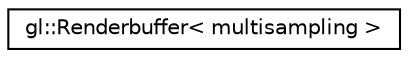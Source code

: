 digraph "Graphical Class Hierarchy"
{
 // LATEX_PDF_SIZE
  edge [fontname="Helvetica",fontsize="10",labelfontname="Helvetica",labelfontsize="10"];
  node [fontname="Helvetica",fontsize="10",shape=record];
  rankdir="LR";
  Node0 [label="gl::Renderbuffer\< multisampling \>",height=0.2,width=0.4,color="black", fillcolor="white", style="filled",URL="$classgl_1_1Renderbuffer.html",tooltip=" "];
}
